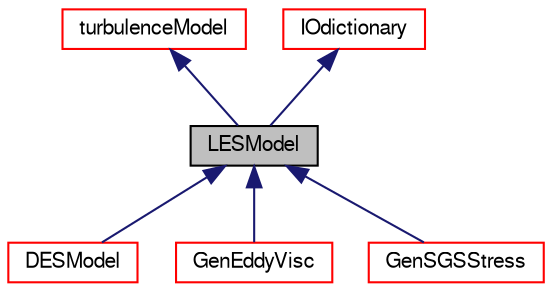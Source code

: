 digraph "LESModel"
{
  bgcolor="transparent";
  edge [fontname="FreeSans",fontsize="10",labelfontname="FreeSans",labelfontsize="10"];
  node [fontname="FreeSans",fontsize="10",shape=record];
  Node0 [label="LESModel",height=0.2,width=0.4,color="black", fillcolor="grey75", style="filled", fontcolor="black"];
  Node1 -> Node0 [dir="back",color="midnightblue",fontsize="10",style="solid",fontname="FreeSans"];
  Node1 [label="turbulenceModel",height=0.2,width=0.4,color="red",URL="$a30818.html",tooltip="Abstract base class for compressible turbulence models (RAS, LES and laminar). "];
  Node4 -> Node0 [dir="back",color="midnightblue",fontsize="10",style="solid",fontname="FreeSans"];
  Node4 [label="IOdictionary",height=0.2,width=0.4,color="red",URL="$a26158.html",tooltip="IOdictionary is derived from dictionary and IOobject to give the dictionary automatic IO functionalit..."];
  Node0 -> Node18 [dir="back",color="midnightblue",fontsize="10",style="solid",fontname="FreeSans"];
  Node18 [label="DESModel",height=0.2,width=0.4,color="red",URL="$a30618.html",tooltip="Extension of LES models to provide an interface for Detached Eddy Simulation turbulence models..."];
  Node0 -> Node20 [dir="back",color="midnightblue",fontsize="10",style="solid",fontname="FreeSans"];
  Node20 [label="GenEddyVisc",height=0.2,width=0.4,color="red",URL="$a30622.html",tooltip="General base class for all compressible models that can be implemented as an eddy viscosity..."];
  Node0 -> Node25 [dir="back",color="midnightblue",fontsize="10",style="solid",fontname="FreeSans"];
  Node25 [label="GenSGSStress",height=0.2,width=0.4,color="red",URL="$a30626.html",tooltip="General base class for all compressible models that directly solve for the SGS stress tensor B..."];
}
